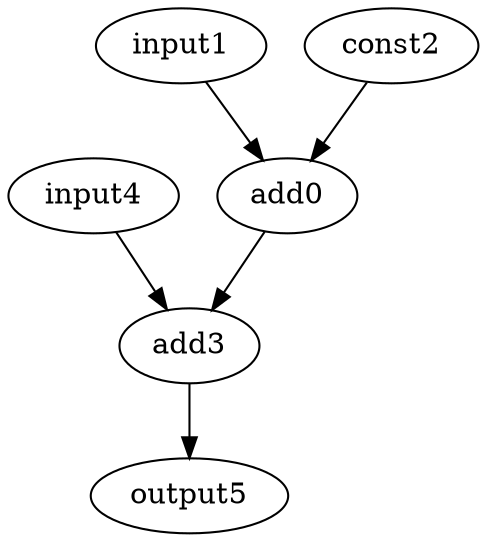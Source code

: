 digraph G {
add0[opcode=add];
input1[opcode=input][argNo=0][argType=value];
const2[opcode=const][value=-5];
add3[opcode=add];
input4[opcode=input][argNo=1][argType=value];
output5[opcode=output][argNo=0][argType=value];
add0->add3[operand=0]; //add->add
input1->add0[operand=0]; //input->add
const2->add0[operand=1]; //const->add
add3->output5[operand=0]; //add->ret
input4->add3[operand=1]; //input->add
}
